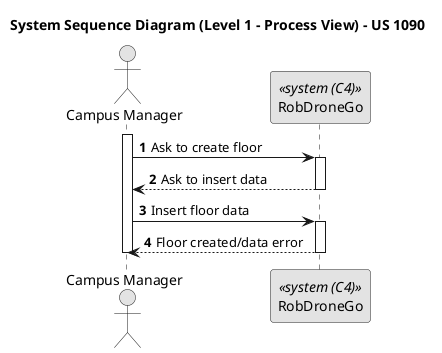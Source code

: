 @startuml
skinparam monochrome true
skinparam packageStyle rectangle
skinparam shadowing false

title System Sequence Diagram (Level 1 - Process View) - US 1090
autonumber

Actor "Campus Manager" as CampusManager
participant "RobDroneGo" as Sistema <<system (C4)>>

activate CampusManager
    CampusManager -> Sistema : Ask to create floor
    activate Sistema

    Sistema --> CampusManager : Ask to insert data
    deactivate Sistema

    CampusManager -> Sistema : Insert floor data
    activate Sistema

    Sistema --> CampusManager : Floor created/data error
    deactivate Sistema
deactivate CampusManager

@enduml
